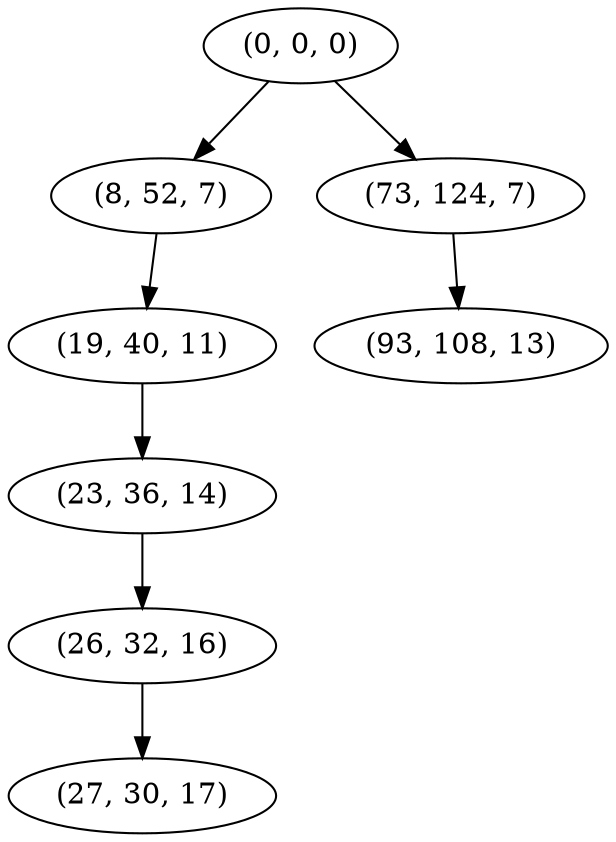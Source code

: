 digraph tree {
    "(0, 0, 0)";
    "(8, 52, 7)";
    "(19, 40, 11)";
    "(23, 36, 14)";
    "(26, 32, 16)";
    "(27, 30, 17)";
    "(73, 124, 7)";
    "(93, 108, 13)";
    "(0, 0, 0)" -> "(8, 52, 7)";
    "(0, 0, 0)" -> "(73, 124, 7)";
    "(8, 52, 7)" -> "(19, 40, 11)";
    "(19, 40, 11)" -> "(23, 36, 14)";
    "(23, 36, 14)" -> "(26, 32, 16)";
    "(26, 32, 16)" -> "(27, 30, 17)";
    "(73, 124, 7)" -> "(93, 108, 13)";
}
